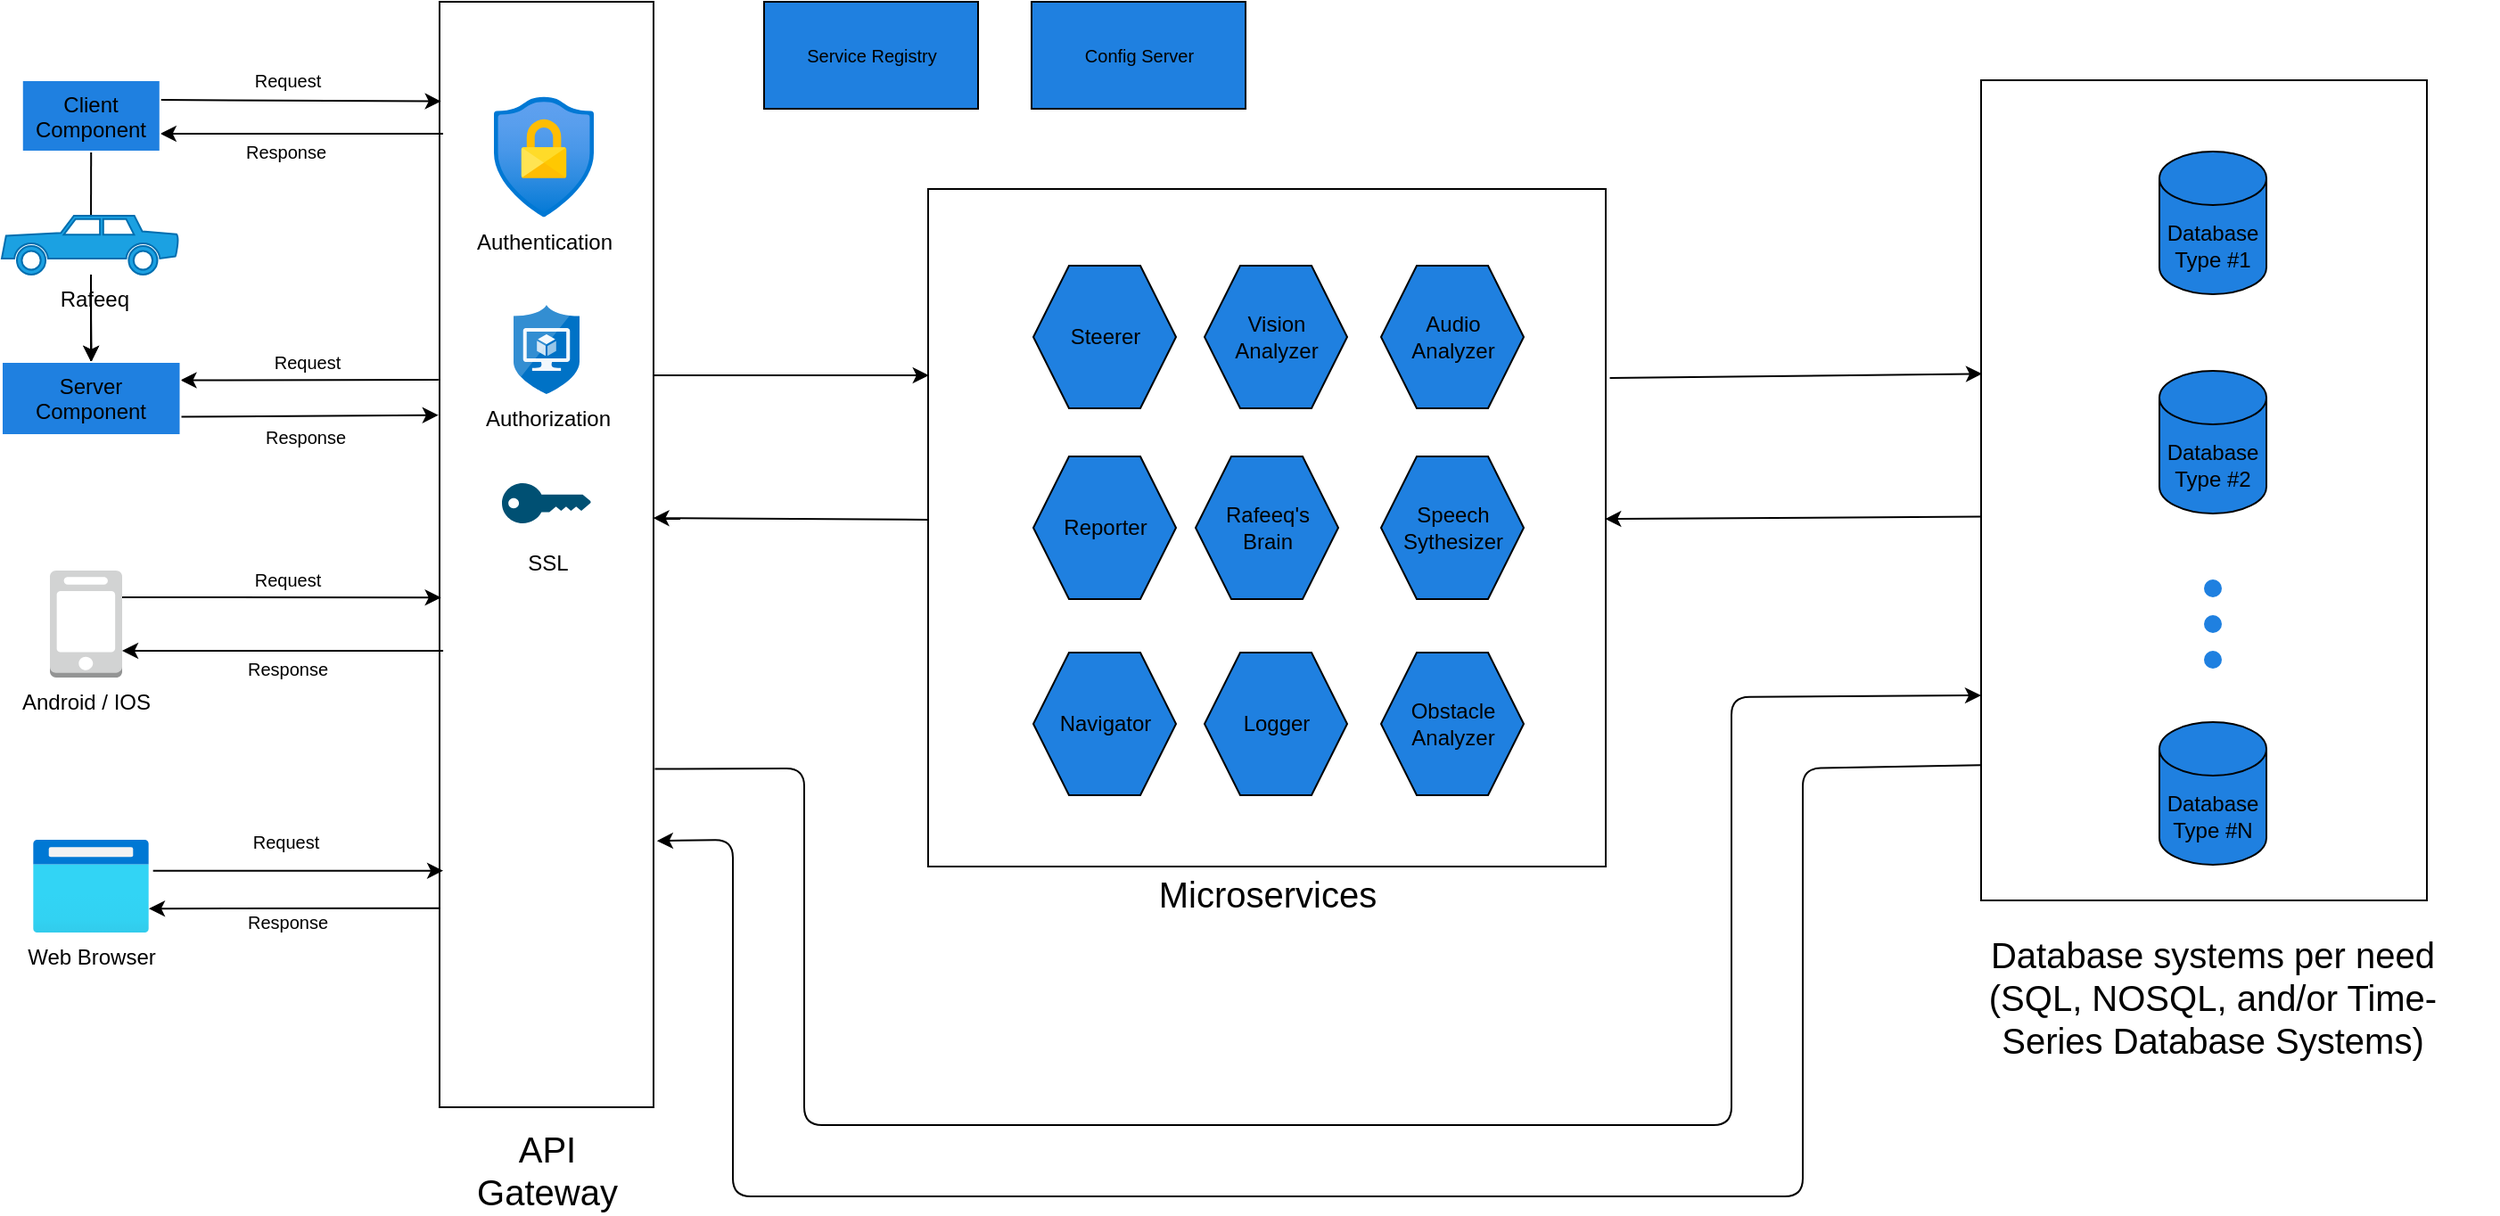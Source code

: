 <mxfile version="26.0.16">
  <diagram id="lFBXlfoR0omOy6iRZDWm" name="Architectural Design">
    <mxGraphModel dx="1434" dy="844" grid="0" gridSize="10" guides="1" tooltips="1" connect="1" arrows="1" fold="1" page="0" pageScale="1" pageWidth="850" pageHeight="1100" background="none" math="0" shadow="0">
      <root>
        <mxCell id="0" />
        <mxCell id="1" parent="0" />
        <mxCell id="45" style="edgeStyle=none;html=1;exitX=1;exitY=0.25;exitDx=0;exitDy=0;exitPerimeter=0;entryX=0.007;entryY=0.539;entryDx=0;entryDy=0;entryPerimeter=0;fontSize=25;fontColor=#FFFFFF;endArrow=classic;endFill=1;" parent="1" source="2" target="44" edge="1">
          <mxGeometry relative="1" as="geometry" />
        </mxCell>
        <mxCell id="46" value="Request" style="edgeLabel;html=1;align=center;verticalAlign=middle;resizable=0;points=[];fontSize=10;fontColor=default;labelBackgroundColor=none;" parent="45" vertex="1" connectable="0">
          <mxGeometry x="0.321" y="-2" relative="1" as="geometry">
            <mxPoint x="-26" y="-12" as="offset" />
          </mxGeometry>
        </mxCell>
        <mxCell id="47" style="edgeStyle=none;html=1;exitX=0.017;exitY=0.587;exitDx=0;exitDy=0;exitPerimeter=0;entryX=1;entryY=0.75;entryDx=0;entryDy=0;entryPerimeter=0;fontSize=10;fontColor=#FFFFFF;endArrow=classic;endFill=1;" parent="1" source="44" target="2" edge="1">
          <mxGeometry relative="1" as="geometry" />
        </mxCell>
        <mxCell id="48" value="Response" style="edgeLabel;html=1;align=center;verticalAlign=middle;resizable=0;points=[];fontSize=10;fontColor=default;labelBackgroundColor=none;" parent="47" vertex="1" connectable="0">
          <mxGeometry x="-0.172" y="3" relative="1" as="geometry">
            <mxPoint x="-13" y="7" as="offset" />
          </mxGeometry>
        </mxCell>
        <mxCell id="2" value="Android / IOS" style="outlineConnect=0;dashed=0;verticalLabelPosition=bottom;verticalAlign=top;align=center;html=1;shape=mxgraph.aws3.mobile_client;fillColor=#D2D3D3;gradientColor=none;" parent="1" vertex="1">
          <mxGeometry x="217" y="529" width="40.5" height="60" as="geometry" />
        </mxCell>
        <mxCell id="5" value="Web Browser" style="aspect=fixed;html=1;points=[];align=center;image;fontSize=12;image=img/lib/azure2/general/Browser.svg;labelBackgroundColor=none;" parent="1" vertex="1">
          <mxGeometry x="207.5" y="680" width="65" height="52" as="geometry" />
        </mxCell>
        <mxCell id="68" value="" style="edgeStyle=none;html=1;fontSize=10;fontColor=#FFFFFF;endArrow=none;endFill=0;" parent="1" source="28" target="67" edge="1">
          <mxGeometry relative="1" as="geometry" />
        </mxCell>
        <mxCell id="70" value="" style="edgeStyle=none;html=1;fontSize=10;fontColor=#FFFFFF;endArrow=none;endFill=0;" parent="1" source="28" target="69" edge="1">
          <mxGeometry relative="1" as="geometry" />
        </mxCell>
        <mxCell id="WM2yiqtqKNkTK6OSFWhN-114" value="" style="edgeStyle=orthogonalEdgeStyle;rounded=0;orthogonalLoop=1;jettySize=auto;html=1;" parent="1" source="28" target="69" edge="1">
          <mxGeometry relative="1" as="geometry" />
        </mxCell>
        <mxCell id="WM2yiqtqKNkTK6OSFWhN-115" value="" style="edgeStyle=orthogonalEdgeStyle;rounded=0;orthogonalLoop=1;jettySize=auto;html=1;" parent="1" source="28" target="69" edge="1">
          <mxGeometry relative="1" as="geometry" />
        </mxCell>
        <mxCell id="28" value="&amp;nbsp;Rafeeq" style="shape=mxgraph.signs.transportation.car_2;html=1;pointerEvents=1;fillColor=#1ba1e2;strokeColor=#006EAF;verticalLabelPosition=bottom;verticalAlign=top;align=center;fillStyle=solid;fontColor=default;" parent="1" vertex="1">
          <mxGeometry x="190" y="330" width="100" height="33" as="geometry" />
        </mxCell>
        <mxCell id="103" style="edgeStyle=none;html=1;entryX=0.001;entryY=0.275;entryDx=0;entryDy=0;entryPerimeter=0;exitX=1.002;exitY=0.338;exitDx=0;exitDy=0;exitPerimeter=0;" parent="1" source="44" target="100" edge="1">
          <mxGeometry relative="1" as="geometry">
            <mxPoint x="567.5" y="420" as="sourcePoint" />
          </mxGeometry>
        </mxCell>
        <mxCell id="44" value="" style="rounded=0;whiteSpace=wrap;html=1;labelBackgroundColor=none;fontColor=#FFFFFF;fontSize=25;fillColor=none;" parent="1" vertex="1">
          <mxGeometry x="435.5" y="210" width="120" height="620" as="geometry" />
        </mxCell>
        <mxCell id="49" style="edgeStyle=none;html=1;exitX=1.036;exitY=0.335;exitDx=0;exitDy=0;exitPerimeter=0;entryX=0.017;entryY=0.786;entryDx=0;entryDy=0;entryPerimeter=0;fontSize=25;fontColor=#FFFFFF;endArrow=classic;endFill=1;" parent="1" source="5" target="44" edge="1">
          <mxGeometry relative="1" as="geometry">
            <mxPoint x="255.46" y="798.88" as="sourcePoint" />
            <mxPoint x="396.3" y="799.06" as="targetPoint" />
          </mxGeometry>
        </mxCell>
        <mxCell id="50" value="Request" style="edgeLabel;align=center;verticalAlign=middle;resizable=0;points=[];fontSize=10;fontColor=default;labelBackgroundColor=none;html=1;" parent="49" vertex="1" connectable="0">
          <mxGeometry x="0.321" y="-2" relative="1" as="geometry">
            <mxPoint x="-34" y="-19" as="offset" />
          </mxGeometry>
        </mxCell>
        <mxCell id="51" style="edgeStyle=none;html=1;exitX=-0.002;exitY=0.82;exitDx=0;exitDy=0;exitPerimeter=0;entryX=1;entryY=0.742;entryDx=0;entryDy=0;entryPerimeter=0;fontSize=10;fontColor=#FFFFFF;endArrow=classic;endFill=1;" parent="1" source="44" target="5" edge="1">
          <mxGeometry relative="1" as="geometry">
            <mxPoint x="397.5" y="828.82" as="sourcePoint" />
            <mxPoint x="255.46" y="828.88" as="targetPoint" />
          </mxGeometry>
        </mxCell>
        <mxCell id="52" value="Response" style="edgeLabel;html=1;align=center;verticalAlign=middle;resizable=0;points=[];fontSize=10;fontColor=default;" parent="51" vertex="1" connectable="0">
          <mxGeometry x="-0.172" y="3" relative="1" as="geometry">
            <mxPoint x="-18" y="4" as="offset" />
          </mxGeometry>
        </mxCell>
        <mxCell id="53" style="edgeStyle=none;html=1;fontSize=10;fontColor=#FFFFFF;endArrow=classic;endFill=1;exitX=1;exitY=0.75;exitDx=0;exitDy=0;entryX=-0.005;entryY=0.403;entryDx=0;entryDy=0;entryPerimeter=0;" parent="1" source="69" edge="1">
          <mxGeometry relative="1" as="geometry">
            <mxPoint x="197.5" y="372" as="sourcePoint" />
            <mxPoint x="434.9" y="441.86" as="targetPoint" />
            <Array as="points" />
          </mxGeometry>
        </mxCell>
        <mxCell id="54" value="Response" style="edgeLabel;html=1;align=center;verticalAlign=middle;resizable=0;points=[];fontSize=10;fontColor=default;labelBackgroundColor=none;" parent="53" vertex="1" connectable="0">
          <mxGeometry x="-0.172" y="3" relative="1" as="geometry">
            <mxPoint x="10" y="14" as="offset" />
          </mxGeometry>
        </mxCell>
        <mxCell id="55" style="edgeStyle=none;html=1;entryX=1;entryY=0.25;entryDx=0;entryDy=0;fontSize=25;fontColor=#FFFFFF;endArrow=classic;endFill=1;exitX=-0.005;exitY=0.371;exitDx=0;exitDy=0;exitPerimeter=0;" parent="1" target="69" edge="1">
          <mxGeometry relative="1" as="geometry">
            <mxPoint x="434.9" y="422.02" as="sourcePoint" />
            <mxPoint x="237.5" y="394.44" as="targetPoint" />
            <Array as="points" />
          </mxGeometry>
        </mxCell>
        <mxCell id="56" value="Request" style="edgeLabel;html=1;align=center;verticalAlign=middle;resizable=0;points=[];fontSize=10;fontColor=default;labelBackgroundColor=none;" parent="55" vertex="1" connectable="0">
          <mxGeometry x="0.321" y="-2" relative="1" as="geometry">
            <mxPoint x="21" y="-8" as="offset" />
          </mxGeometry>
        </mxCell>
        <mxCell id="59" style="edgeStyle=none;html=1;exitX=1;exitY=0.5;exitDx=0;exitDy=0;fontSize=25;fontColor=#FFFFFF;endArrow=classic;endFill=1;entryX=0.007;entryY=0.082;entryDx=0;entryDy=0;entryPerimeter=0;" parent="1" edge="1">
          <mxGeometry relative="1" as="geometry">
            <mxPoint x="278.88" y="265" as="sourcePoint" />
            <mxPoint x="436.34" y="265.84" as="targetPoint" />
            <Array as="points" />
          </mxGeometry>
        </mxCell>
        <mxCell id="60" value="Request" style="edgeLabel;html=1;align=center;verticalAlign=middle;resizable=0;points=[];fontSize=10;fontColor=default;labelBackgroundColor=none;" parent="59" vertex="1" connectable="0">
          <mxGeometry x="0.321" y="-2" relative="1" as="geometry">
            <mxPoint x="-33" y="-14" as="offset" />
          </mxGeometry>
        </mxCell>
        <mxCell id="61" style="edgeStyle=none;html=1;entryX=1;entryY=0.75;entryDx=0;entryDy=0;fontSize=10;fontColor=#FFFFFF;endArrow=classic;endFill=1;" parent="1" target="67" edge="1">
          <mxGeometry relative="1" as="geometry">
            <mxPoint x="437.5" y="284" as="sourcePoint" />
            <mxPoint x="272.5" y="307.777" as="targetPoint" />
            <Array as="points" />
          </mxGeometry>
        </mxCell>
        <mxCell id="62" value="Response" style="edgeLabel;html=1;align=center;verticalAlign=middle;resizable=0;points=[];fontSize=10;fontColor=default;labelBackgroundColor=none;" parent="61" vertex="1" connectable="0">
          <mxGeometry x="-0.172" y="3" relative="1" as="geometry">
            <mxPoint x="-23" y="7" as="offset" />
          </mxGeometry>
        </mxCell>
        <mxCell id="67" value="Client Component" style="whiteSpace=wrap;html=1;verticalAlign=top;fillColor=#1f80e0;strokeColor=#FFFFFF;fontColor=default;fillStyle=solid;labelBackgroundColor=none;labelBorderColor=none;" parent="1" vertex="1">
          <mxGeometry x="201.38" y="254" width="77.5" height="40" as="geometry" />
        </mxCell>
        <mxCell id="69" value="Server Component" style="whiteSpace=wrap;html=1;verticalAlign=top;fillColor=#1f80e0;strokeColor=#FFFFFF;fontColor=default;fillStyle=solid;labelBackgroundColor=none;" parent="1" vertex="1">
          <mxGeometry x="190" y="412" width="100.25" height="41" as="geometry" />
        </mxCell>
        <mxCell id="86" value="Service Registry" style="rounded=0;whiteSpace=wrap;html=1;labelBackgroundColor=none;fontSize=10;fontColor=default;fillColor=#1F80E0;" parent="1" vertex="1">
          <mxGeometry x="617.5" y="210" width="120" height="60" as="geometry" />
        </mxCell>
        <mxCell id="98" value="Config Server" style="rounded=0;whiteSpace=wrap;html=1;labelBackgroundColor=none;fontSize=10;fontColor=default;fillColor=#1f80e0;" parent="1" vertex="1">
          <mxGeometry x="767.5" y="210" width="120" height="60" as="geometry" />
        </mxCell>
        <mxCell id="102" value="" style="group;fontSize=20;labelBackgroundColor=none;fontColor=none;noLabel=1;" parent="1" vertex="1" connectable="0">
          <mxGeometry x="709.5" y="315" width="380" height="410" as="geometry" />
        </mxCell>
        <mxCell id="100" value="" style="whiteSpace=wrap;html=1;aspect=fixed;fillColor=none;" parent="102" vertex="1">
          <mxGeometry width="380" height="380" as="geometry" />
        </mxCell>
        <mxCell id="6" value="Vision Analyzer" style="shape=hexagon;perimeter=hexagonPerimeter2;whiteSpace=wrap;html=1;fixedSize=1;rotation=0;fillColor=#1f80e0;" parent="102" vertex="1">
          <mxGeometry x="155" y="43" width="80" height="80" as="geometry" />
        </mxCell>
        <mxCell id="7" value="Audio Analyzer" style="shape=hexagon;perimeter=hexagonPerimeter2;whiteSpace=wrap;html=1;fixedSize=1;rotation=0;fillColor=#1f80e0;" parent="102" vertex="1">
          <mxGeometry x="254" y="43" width="80" height="80" as="geometry" />
        </mxCell>
        <mxCell id="10" value="Obstacle Analyzer" style="shape=hexagon;perimeter=hexagonPerimeter2;whiteSpace=wrap;html=1;fixedSize=1;rotation=0;fillColor=#1f80e0;" parent="102" vertex="1">
          <mxGeometry x="254" y="260" width="80" height="80" as="geometry" />
        </mxCell>
        <mxCell id="11" value="Rafeeq&#39;s Brain" style="shape=hexagon;perimeter=hexagonPerimeter2;whiteSpace=wrap;html=1;fixedSize=1;rotation=0;fillColor=#1f80e0;" parent="102" vertex="1">
          <mxGeometry x="150" y="150" width="80" height="80" as="geometry" />
        </mxCell>
        <mxCell id="40" value="Logger" style="shape=hexagon;perimeter=hexagonPerimeter2;whiteSpace=wrap;html=1;fixedSize=1;rotation=0;fillColor=#1f80e0;" parent="102" vertex="1">
          <mxGeometry x="155" y="260" width="80" height="80" as="geometry" />
        </mxCell>
        <mxCell id="41" value="Reporter" style="shape=hexagon;perimeter=hexagonPerimeter2;whiteSpace=wrap;html=1;fixedSize=1;rotation=0;fillColor=#1f80e0;" parent="102" vertex="1">
          <mxGeometry x="59" y="150" width="80" height="80" as="geometry" />
        </mxCell>
        <mxCell id="42" value="Steerer" style="shape=hexagon;perimeter=hexagonPerimeter2;whiteSpace=wrap;html=1;fixedSize=1;rotation=0;fillColor=#1f80e0;" parent="102" vertex="1">
          <mxGeometry x="59" y="43" width="80" height="80" as="geometry" />
        </mxCell>
        <mxCell id="43" value="Speech Sythesizer" style="shape=hexagon;perimeter=hexagonPerimeter2;whiteSpace=wrap;html=1;fixedSize=1;rotation=0;fillColor=#1f80e0;" parent="102" vertex="1">
          <mxGeometry x="254" y="150" width="80" height="80" as="geometry" />
        </mxCell>
        <mxCell id="58" value="Navigator" style="shape=hexagon;perimeter=hexagonPerimeter2;whiteSpace=wrap;html=1;fixedSize=1;rotation=0;fillColor=#1f80e0;" parent="102" vertex="1">
          <mxGeometry x="59" y="260" width="80" height="80" as="geometry" />
        </mxCell>
        <mxCell id="101" value="&lt;font style=&quot;font-size: 20px;&quot;&gt;Microservices&lt;/font&gt;" style="text;html=1;strokeColor=none;fillColor=none;align=center;verticalAlign=middle;whiteSpace=wrap;rounded=0;fontColor=default;" parent="102" vertex="1">
          <mxGeometry x="115" y="380" width="150" height="30" as="geometry" />
        </mxCell>
        <mxCell id="104" style="edgeStyle=none;html=1;exitX=0.001;exitY=0.488;exitDx=0;exitDy=0;exitPerimeter=0;entryX=0.998;entryY=0.467;entryDx=0;entryDy=0;entryPerimeter=0;" parent="1" source="100" target="44" edge="1">
          <mxGeometry relative="1" as="geometry">
            <mxPoint x="565.5" y="513.22" as="sourcePoint" />
            <mxPoint x="577.5" y="500" as="targetPoint" />
          </mxGeometry>
        </mxCell>
        <mxCell id="105" style="edgeStyle=none;html=1;entryX=0.002;entryY=0.358;entryDx=0;entryDy=0;entryPerimeter=0;exitX=1.006;exitY=0.279;exitDx=0;exitDy=0;exitPerimeter=0;" parent="1" source="100" target="94" edge="1">
          <mxGeometry relative="1" as="geometry">
            <mxPoint x="1067.5" y="740" as="sourcePoint" />
            <mxPoint x="1328.36" y="740.58" as="targetPoint" />
          </mxGeometry>
        </mxCell>
        <mxCell id="106" style="edgeStyle=none;html=1;exitX=0.001;exitY=0.532;exitDx=0;exitDy=0;entryX=0.999;entryY=0.487;entryDx=0;entryDy=0;exitPerimeter=0;entryPerimeter=0;" parent="1" source="94" target="100" edge="1">
          <mxGeometry relative="1" as="geometry">
            <mxPoint x="1339.5" y="850.76" as="sourcePoint" />
            <mxPoint x="1079.5" y="850.76" as="targetPoint" />
          </mxGeometry>
        </mxCell>
        <mxCell id="107" value="" style="group;labelBackgroundColor=none;fontColor=default;fontSize=12;" parent="1" vertex="1" connectable="0">
          <mxGeometry x="1260" y="254" width="330" height="557" as="geometry" />
        </mxCell>
        <mxCell id="94" value="" style="rounded=0;whiteSpace=wrap;html=1;labelBackgroundColor=none;fontSize=10;fontColor=#FFFFFF;fillColor=none;movable=1;resizable=1;rotatable=1;deletable=1;editable=1;connectable=1;" parent="107" vertex="1">
          <mxGeometry x="40" width="250" height="460" as="geometry" />
        </mxCell>
        <mxCell id="12" value="Database Type #1" style="shape=cylinder3;whiteSpace=wrap;html=1;boundedLbl=1;backgroundOutline=1;size=15;fillColor=#1f80e0;" parent="107" vertex="1">
          <mxGeometry x="140" y="40" width="60" height="80" as="geometry" />
        </mxCell>
        <mxCell id="87" value="Database Type #2" style="shape=cylinder3;whiteSpace=wrap;html=1;boundedLbl=1;backgroundOutline=1;size=15;fillColor=#1f80e0;fontColor=default;" parent="107" vertex="1">
          <mxGeometry x="140" y="163" width="60" height="80" as="geometry" />
        </mxCell>
        <mxCell id="88" value="Database Type #N" style="shape=cylinder3;whiteSpace=wrap;html=1;boundedLbl=1;backgroundOutline=1;size=15;fillColor=#1f80e0;" parent="107" vertex="1">
          <mxGeometry x="140" y="360" width="60" height="80" as="geometry" />
        </mxCell>
        <mxCell id="92" value="" style="group;rotation=90;fillColor=default;" parent="107" vertex="1" connectable="0">
          <mxGeometry x="145" y="300" width="50" height="10" as="geometry" />
        </mxCell>
        <mxCell id="89" value="" style="shape=ellipse;fillColor=#1f80e0;strokeColor=none;html=1;labelBackgroundColor=none;fontSize=10;fontColor=#FFFFFF;rotation=90;" parent="92" vertex="1">
          <mxGeometry x="20" y="-20" width="10" height="10" as="geometry" />
        </mxCell>
        <mxCell id="90" value="" style="shape=ellipse;fillColor=#1f80e0;strokeColor=none;html=1;labelBackgroundColor=none;fontSize=10;fontColor=#FFFFFF;rotation=90;" parent="92" vertex="1">
          <mxGeometry x="20" width="10" height="10" as="geometry" />
        </mxCell>
        <mxCell id="91" value="" style="shape=ellipse;fillColor=#1f80e0;strokeColor=none;html=1;labelBackgroundColor=none;fontSize=10;fontColor=#FFFFFF;rotation=90;" parent="92" vertex="1">
          <mxGeometry x="20" y="20" width="10" height="10" as="geometry" />
        </mxCell>
        <mxCell id="114" value="&lt;span&gt;Database systems per need (SQL, NOSQL, and/or Time-Series Database Systems)&lt;/span&gt;" style="text;html=1;strokeColor=none;fillColor=none;align=center;verticalAlign=middle;whiteSpace=wrap;rounded=0;labelBackgroundColor=none;fontColor=default;fontSize=20;" parent="107" vertex="1">
          <mxGeometry x="30" y="470" width="280" height="87" as="geometry" />
        </mxCell>
        <mxCell id="108" value="API Gateway" style="text;html=1;strokeColor=none;fillColor=none;align=center;verticalAlign=middle;whiteSpace=wrap;rounded=0;fontSize=20;labelBackgroundColor=none;" parent="1" vertex="1">
          <mxGeometry x="448.5" y="840" width="94" height="50" as="geometry" />
        </mxCell>
        <mxCell id="109" value="&lt;span style=&quot;font-size: 12px;&quot;&gt;SSL&lt;/span&gt;" style="points=[[0,0.5,0],[0.24,0,0],[0.5,0.28,0],[0.995,0.475,0],[0.5,0.72,0],[0.24,1,0]];verticalLabelPosition=bottom;html=1;verticalAlign=top;aspect=fixed;align=center;pointerEvents=1;shape=mxgraph.cisco19.key;fillColor=#005073;strokeColor=none;fontSize=20;" parent="1" vertex="1">
          <mxGeometry x="470.5" y="480" width="50" height="22.5" as="geometry" />
        </mxCell>
        <mxCell id="110" value="Authentication" style="aspect=fixed;html=1;points=[];align=center;image;fontSize=12;image=img/lib/azure2/security/Conditional_Access.svg;fillColor=none;imageBackground=none;fillStyle=hatch;imageBorder=none;" parent="1" vertex="1">
          <mxGeometry x="466" y="263" width="56.0" height="68" as="geometry" />
        </mxCell>
        <mxCell id="111" value="Authorization" style="aspect=fixed;html=1;points=[];align=center;image;fontSize=12;image=img/lib/mscae/Application_Security_Groups.svg;fillStyle=hatch;fillColor=none;" parent="1" vertex="1">
          <mxGeometry x="477" y="380" width="37" height="50" as="geometry" />
        </mxCell>
        <mxCell id="112" style="edgeStyle=none;html=1;entryX=0;entryY=0.75;entryDx=0;entryDy=0;exitX=1.006;exitY=0.694;exitDx=0;exitDy=0;exitPerimeter=0;" parent="1" source="44" target="94" edge="1">
          <mxGeometry relative="1" as="geometry">
            <mxPoint x="559" y="642" as="sourcePoint" />
            <mxPoint x="976.81" y="850.0" as="targetPoint" />
            <Array as="points">
              <mxPoint x="640" y="640" />
              <mxPoint x="640" y="840" />
              <mxPoint x="1160" y="840" />
              <mxPoint x="1160" y="600" />
            </Array>
          </mxGeometry>
        </mxCell>
        <mxCell id="113" style="edgeStyle=none;html=1;exitX=0;exitY=0.835;exitDx=0;exitDy=0;exitPerimeter=0;entryX=1.016;entryY=0.759;entryDx=0;entryDy=0;entryPerimeter=0;" parent="1" source="94" target="44" edge="1">
          <mxGeometry relative="1" as="geometry">
            <mxPoint x="976.81" y="930.94" as="sourcePoint" />
            <mxPoint x="822.19" y="930.04" as="targetPoint" />
            <Array as="points">
              <mxPoint x="1200" y="640" />
              <mxPoint x="1200" y="880" />
              <mxPoint x="600" y="880" />
              <mxPoint x="600" y="680" />
            </Array>
          </mxGeometry>
        </mxCell>
      </root>
    </mxGraphModel>
  </diagram>
</mxfile>
